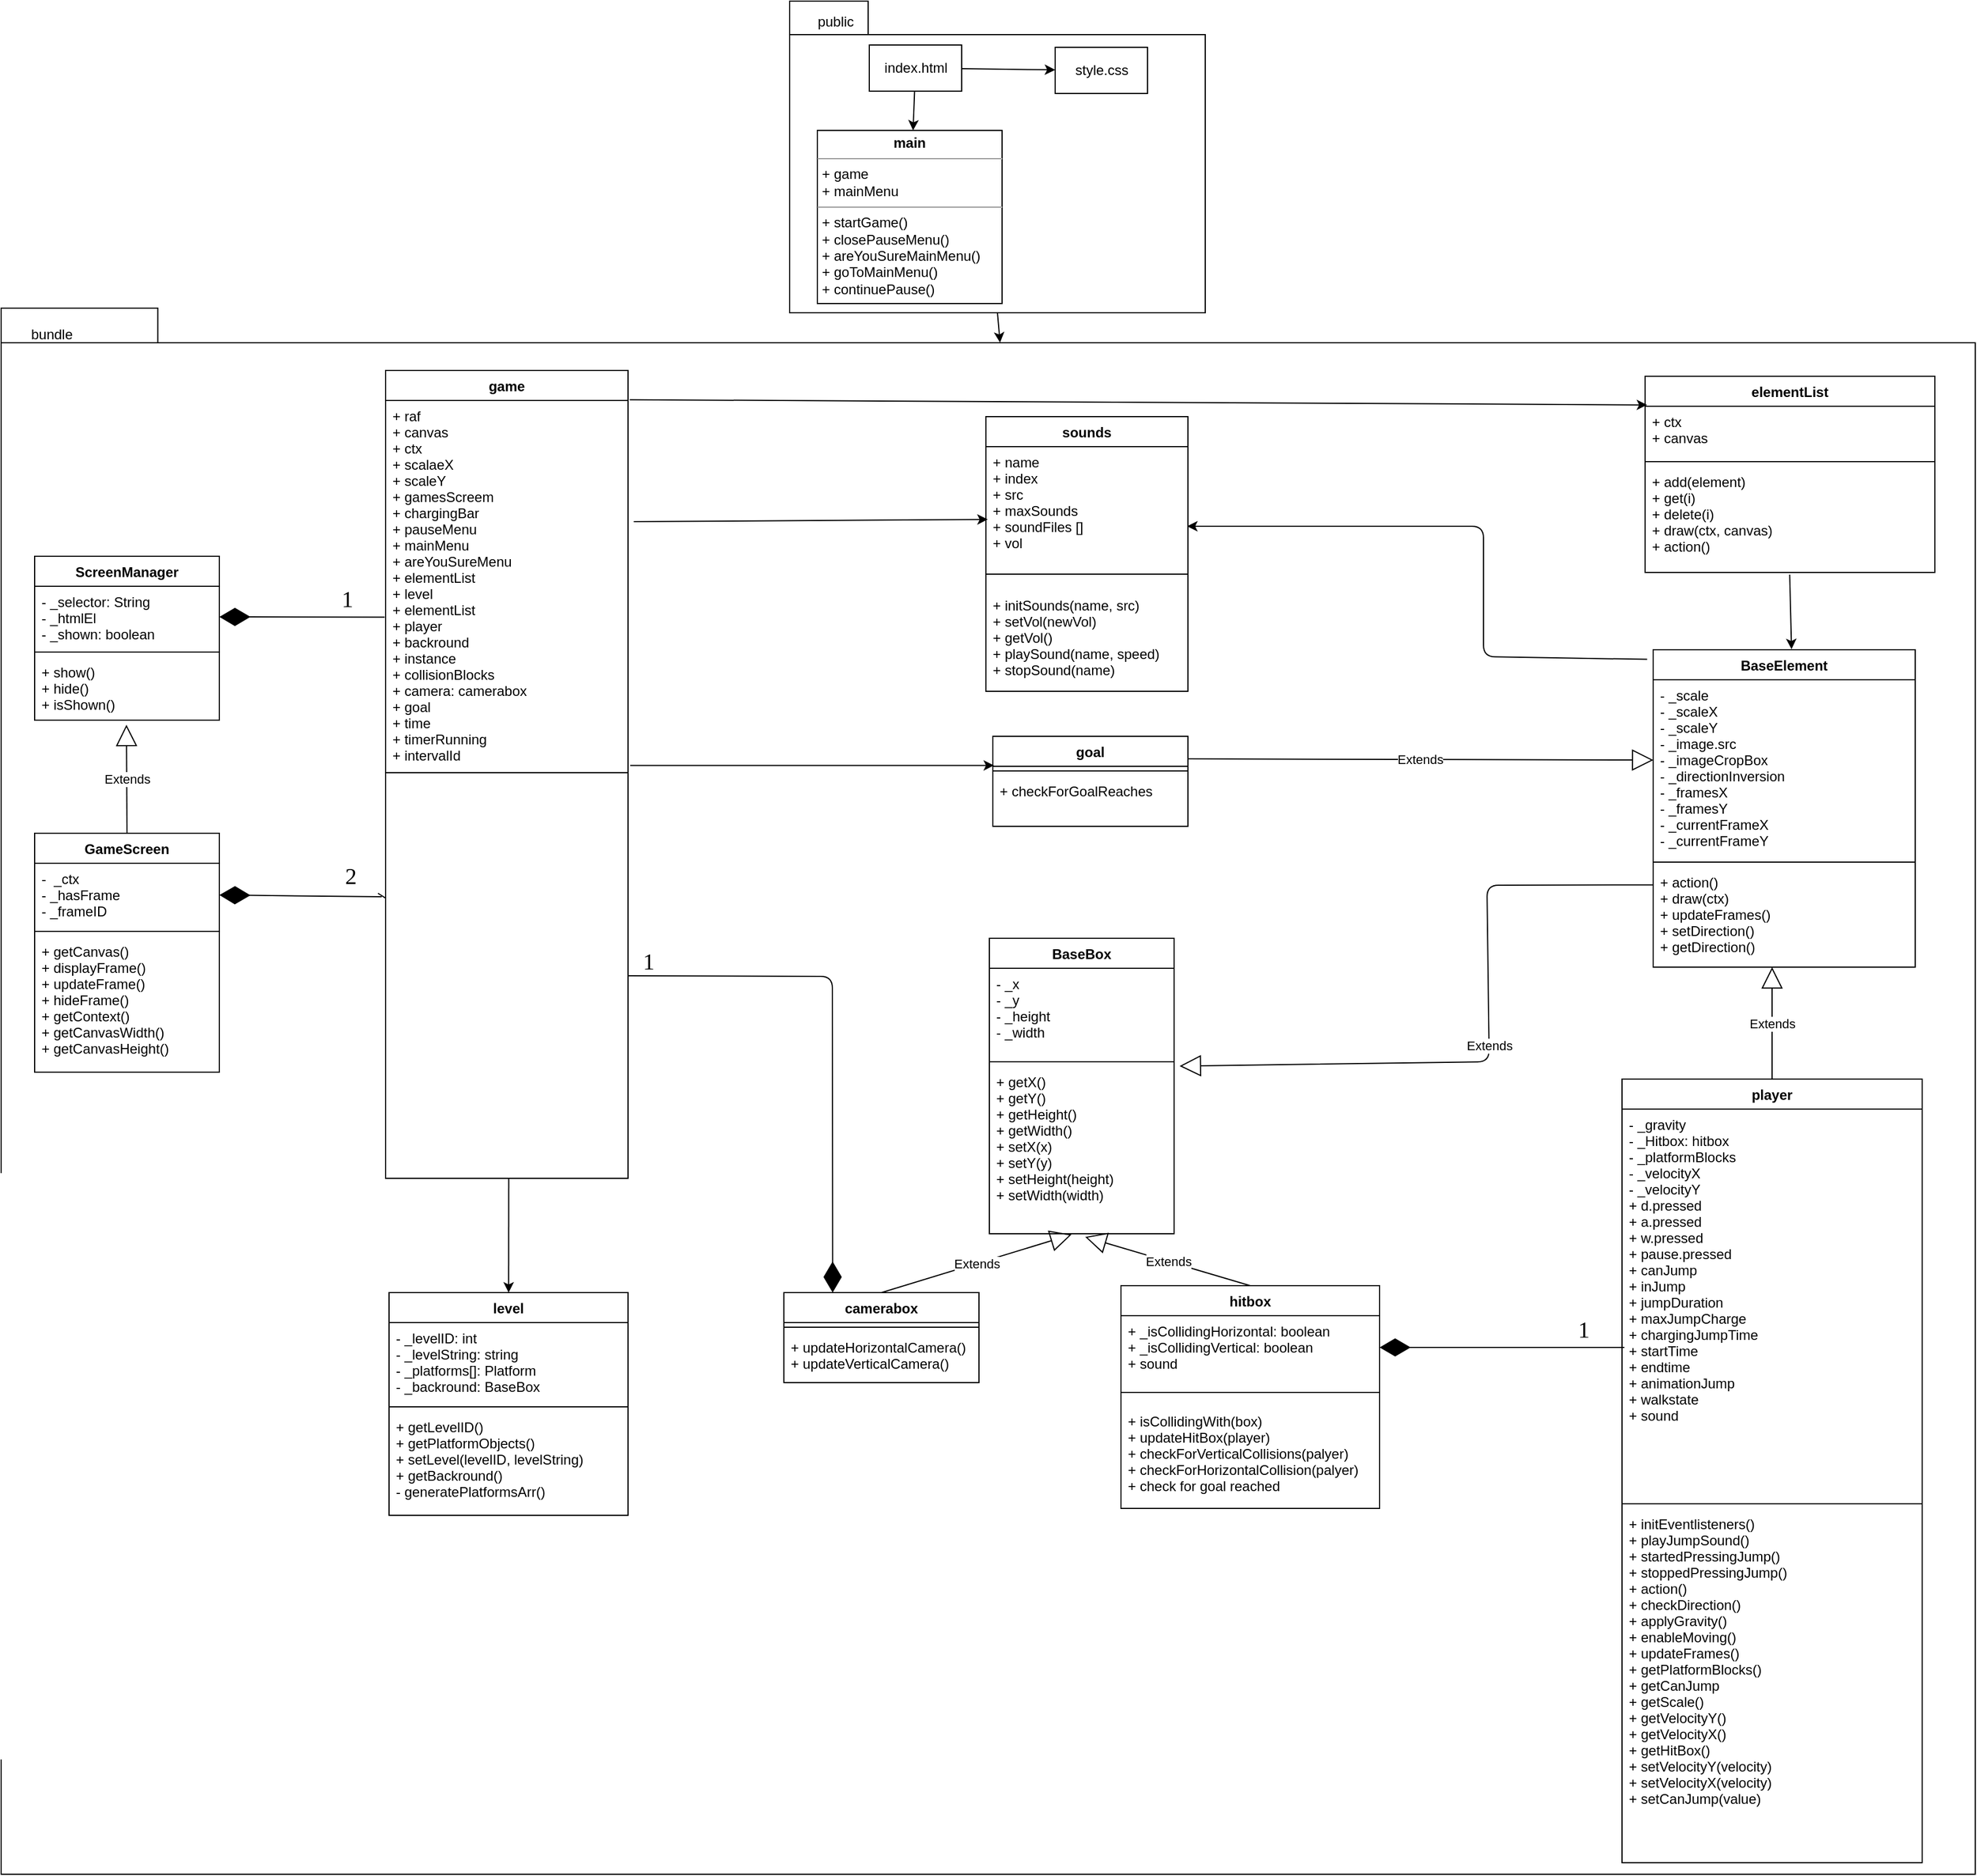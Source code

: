 <mxfile>
    <diagram id="IvDkrWEhoe80Hysmz0K1" name="Page-1">
        <mxGraphModel dx="3360" dy="1017" grid="0" gridSize="10" guides="0" tooltips="1" connect="1" arrows="1" fold="1" page="0" pageScale="1" pageWidth="850" pageHeight="1100" math="0" shadow="0">
            <root>
                <mxCell id="0"/>
                <mxCell id="1" parent="0"/>
                <mxCell id="2" value="&lt;span style=&quot;color: rgba(0, 0, 0, 0); font-family: monospace; font-size: 0px; font-weight: 400; text-align: start;&quot;&gt;%3CmxGraphModel%3E%3Croot%3E%3CmxCell%20id%3D%220%22%2F%3E%3CmxCell%20id%3D%221%22%20parent%3D%220%22%2F%3E%3CmxCell%20id%3D%222%22%20value%3D%22backround%26%2310%3B%22%20style%3D%22swimlane%3BfontStyle%3D1%3Balign%3Dcenter%3BverticalAlign%3Dtop%3BchildLayout%3DstackLayout%3Bhorizontal%3D1%3BstartSize%3D26%3BhorizontalStack%3D0%3BresizeParent%3D1%3BresizeParentMax%3D0%3BresizeLast%3D0%3Bcollapsible%3D1%3BmarginBottom%3D0%3B%22%20vertex%3D%221%22%20parent%3D%221%22%3E%3CmxGeometry%20x%3D%22-80%22%20y%3D%22950%22%20width%3D%22160%22%20height%3D%2286%22%20as%3D%22geometry%22%2F%3E%3C%2FmxCell%3E%3CmxCell%20id%3D%223%22%20value%3D%22%2B%20field%3A%20type%22%20style%3D%22text%3BstrokeColor%3Dnone%3BfillColor%3Dnone%3Balign%3Dleft%3BverticalAlign%3Dtop%3BspacingLeft%3D4%3BspacingRight%3D4%3Boverflow%3Dhidden%3Brotatable%3D0%3Bpoints%3D%5B%5B0%2C0.5%5D%2C%5B1%2C0.5%5D%5D%3BportConstraint%3Deastwest%3B%22%20vertex%3D%221%22%20parent%3D%222%22%3E%3CmxGeometry%20y%3D%2226%22%20width%3D%22160%22%20height%3D%2226%22%20as%3D%22geometry%22%2F%3E%3C%2FmxCell%3E%3CmxCell%20id%3D%224%22%20value%3D%22%22%20style%3D%22line%3BstrokeWidth%3D1%3BfillColor%3Dnone%3Balign%3Dleft%3BverticalAlign%3Dmiddle%3BspacingTop%3D-1%3BspacingLeft%3D3%3BspacingRight%3D3%3Brotatable%3D0%3BlabelPosition%3Dright%3Bpoints%3D%5B%5D%3BportConstraint%3Deastwest%3BstrokeColor%3Dinherit%3B%22%20vertex%3D%221%22%20parent%3D%222%22%3E%3CmxGeometry%20y%3D%2252%22%20width%3D%22160%22%20height%3D%228%22%20as%3D%22geometry%22%2F%3E%3C%2FmxCell%3E%3CmxCell%20id%3D%225%22%20value%3D%22%2B%20method(type)%3A%20type%22%20style%3D%22text%3BstrokeColor%3Dnone%3BfillColor%3Dnone%3Balign%3Dleft%3BverticalAlign%3Dtop%3BspacingLeft%3D4%3BspacingRight%3D4%3Boverflow%3Dhidden%3Brotatable%3D0%3Bpoints%3D%5B%5B0%2C0.5%5D%2C%5B1%2C0.5%5D%5D%3BportConstraint%3Deastwest%3B%22%20vertex%3D%221%22%20parent%3D%222%22%3E%3CmxGeometry%20y%3D%2260%22%20width%3D%22160%22%20height%3D%2226%22%20as%3D%22geometry%22%2F%3E%3C%2FmxCell%3E%3C%2Froot%3E%3C%2FmxGraphModel%3E&lt;/span&gt;" style="shape=folder;fontStyle=1;spacingTop=10;tabWidth=50;tabHeight=30;tabPosition=left;html=1;" parent="1" vertex="1">
                    <mxGeometry x="-532" y="382" width="1710" height="1357" as="geometry"/>
                </mxCell>
                <mxCell id="4" value="" style="shape=folder;fontStyle=1;spacingTop=10;tabWidth=68;tabHeight=29;tabPosition=left;html=1;" parent="1" vertex="1">
                    <mxGeometry x="151" y="116" width="360" height="270" as="geometry"/>
                </mxCell>
                <mxCell id="10" value="&lt;p style=&quot;margin:0px;margin-top:4px;text-align:center;&quot;&gt;&lt;b&gt;main&lt;/b&gt;&lt;/p&gt;&lt;hr size=&quot;1&quot;&gt;&lt;p style=&quot;margin:0px;margin-left:4px;&quot;&gt;+ game&lt;/p&gt;&lt;p style=&quot;margin:0px;margin-left:4px;&quot;&gt;+ mainMenu&lt;/p&gt;&lt;hr size=&quot;1&quot;&gt;&lt;p style=&quot;margin:0px;margin-left:4px;&quot;&gt;+ startGame()&lt;/p&gt;&lt;p style=&quot;margin:0px;margin-left:4px;&quot;&gt;+ closePauseMenu()&lt;/p&gt;&lt;p style=&quot;margin:0px;margin-left:4px;&quot;&gt;+ areYouSureMainMenu()&lt;/p&gt;&lt;p style=&quot;margin:0px;margin-left:4px;&quot;&gt;+ goToMainMenu()&lt;/p&gt;&lt;p style=&quot;margin:0px;margin-left:4px;&quot;&gt;+ continuePause()&lt;/p&gt;" style="verticalAlign=top;align=left;overflow=fill;fontSize=12;fontFamily=Helvetica;html=1;" parent="1" vertex="1">
                    <mxGeometry x="175" y="228" width="160" height="150" as="geometry"/>
                </mxCell>
                <mxCell id="13" value="" style="edgeStyle=none;html=1;" parent="1" source="11" target="12" edge="1">
                    <mxGeometry relative="1" as="geometry"/>
                </mxCell>
                <mxCell id="14" value="" style="edgeStyle=none;html=1;" parent="1" source="11" target="10" edge="1">
                    <mxGeometry relative="1" as="geometry"/>
                </mxCell>
                <mxCell id="11" value="index.html" style="html=1;" parent="1" vertex="1">
                    <mxGeometry x="220" y="154" width="80" height="40" as="geometry"/>
                </mxCell>
                <mxCell id="12" value="style.css" style="html=1;" parent="1" vertex="1">
                    <mxGeometry x="381" y="156" width="80" height="40" as="geometry"/>
                </mxCell>
                <mxCell id="17" value="public" style="text;html=1;strokeColor=none;fillColor=none;align=center;verticalAlign=middle;whiteSpace=wrap;rounded=0;" parent="1" vertex="1">
                    <mxGeometry x="161" y="119" width="60" height="30" as="geometry"/>
                </mxCell>
                <mxCell id="18" value="bundle" style="text;html=1;strokeColor=none;fillColor=none;align=center;verticalAlign=middle;whiteSpace=wrap;rounded=0;" parent="1" vertex="1">
                    <mxGeometry x="-518" y="390" width="60" height="30" as="geometry"/>
                </mxCell>
                <mxCell id="19" value="game&#10;" style="swimlane;fontStyle=1;align=center;verticalAlign=top;childLayout=stackLayout;horizontal=1;startSize=26;horizontalStack=0;resizeParent=1;resizeParentMax=0;resizeLast=0;collapsible=1;marginBottom=0;" parent="1" vertex="1">
                    <mxGeometry x="-199" y="436" width="210" height="700" as="geometry"/>
                </mxCell>
                <mxCell id="20" value="+ raf&#10;+ canvas&#10;+ ctx&#10;+ scalaeX&#10;+ scaleY&#10;+ gamesScreem&#10;+ chargingBar&#10;+ pauseMenu&#10;+ mainMenu&#10;+ areYouSureMenu&#10;+ elementList&#10;+ level&#10;+ elementList&#10;+ player&#10;+ backround&#10;+ instance&#10;+ collisionBlocks&#10;+ camera: camerabox&#10;+ goal&#10;+ time&#10;+ timerRunning&#10;+ intervalId &#10;&#10;" style="text;strokeColor=none;fillColor=none;align=left;verticalAlign=top;spacingLeft=4;spacingRight=4;overflow=hidden;rotatable=0;points=[[0,0.5],[1,0.5]];portConstraint=eastwest;" parent="19" vertex="1">
                    <mxGeometry y="26" width="210" height="322" as="geometry"/>
                </mxCell>
                <mxCell id="21" value="" style="line;strokeWidth=1;fillColor=none;align=left;verticalAlign=middle;spacingTop=-1;spacingLeft=3;spacingRight=3;rotatable=0;labelPosition=right;points=[];portConstraint=eastwest;strokeColor=inherit;" parent="19" vertex="1">
                    <mxGeometry y="348" width="210" height="1" as="geometry"/>
                </mxCell>
                <mxCell id="22" value="+ getInstance()&#10;+ start()&#10;+ stop()&#10;+ tick()&#10;+ drawjumpChargingBar()&#10;+ getGameScreen()&#10;+ getChargingBar()&#10;+ getMainMenu()&#10;+ getMapScale()&#10;+ closePauseMenu()&#10;+ areYouSureMenu()&#10;+ openMainmenu()&#10;+ continuePause()&#10;+ startTimer()&#10;+ stopTimer()&#10;+ resetTimer()&#10;+ formatTimer&#10;&#10;&#10; " style="text;strokeColor=none;fillColor=none;align=left;verticalAlign=top;spacingLeft=4;spacingRight=4;overflow=hidden;rotatable=0;points=[[0,0.5],[1,0.5]];portConstraint=eastwest;fontColor=#FFFFFF;" parent="19" vertex="1">
                    <mxGeometry y="349" width="210" height="351" as="geometry"/>
                </mxCell>
                <mxCell id="23" value="elementList&#10;" style="swimlane;fontStyle=1;align=center;verticalAlign=top;childLayout=stackLayout;horizontal=1;startSize=26;horizontalStack=0;resizeParent=1;resizeParentMax=0;resizeLast=0;collapsible=1;marginBottom=0;" parent="1" vertex="1">
                    <mxGeometry x="892" y="441" width="251" height="170" as="geometry"/>
                </mxCell>
                <mxCell id="24" value="+ ctx&#10;+ canvas&#10;" style="text;strokeColor=none;fillColor=none;align=left;verticalAlign=top;spacingLeft=4;spacingRight=4;overflow=hidden;rotatable=0;points=[[0,0.5],[1,0.5]];portConstraint=eastwest;" parent="23" vertex="1">
                    <mxGeometry y="26" width="251" height="44" as="geometry"/>
                </mxCell>
                <mxCell id="25" value="" style="line;strokeWidth=1;fillColor=none;align=left;verticalAlign=middle;spacingTop=-1;spacingLeft=3;spacingRight=3;rotatable=0;labelPosition=right;points=[];portConstraint=eastwest;strokeColor=inherit;" parent="23" vertex="1">
                    <mxGeometry y="70" width="251" height="8" as="geometry"/>
                </mxCell>
                <mxCell id="26" value="+ add(element)&#10;+ get(i)&#10;+ delete(i)&#10;+ draw(ctx, canvas)&#10;+ action()" style="text;strokeColor=none;fillColor=none;align=left;verticalAlign=top;spacingLeft=4;spacingRight=4;overflow=hidden;rotatable=0;points=[[0,0.5],[1,0.5]];portConstraint=eastwest;" parent="23" vertex="1">
                    <mxGeometry y="78" width="251" height="92" as="geometry"/>
                </mxCell>
                <mxCell id="30" value="BaseElement" style="swimlane;fontStyle=1;align=center;verticalAlign=top;childLayout=stackLayout;horizontal=1;startSize=26;horizontalStack=0;resizeParent=1;resizeParentMax=0;resizeLast=0;collapsible=1;marginBottom=0;" parent="1" vertex="1">
                    <mxGeometry x="899" y="678" width="227" height="275" as="geometry"/>
                </mxCell>
                <mxCell id="31" value="- _scale&#10;- _scaleX&#10;- _scaleY&#10;- _image.src&#10;- _imageCropBox&#10;- _directionInversion&#10;- _framesX&#10;- _framesY&#10;- _currentFrameX&#10;- _currentFrameY&#10;" style="text;strokeColor=none;fillColor=none;align=left;verticalAlign=top;spacingLeft=4;spacingRight=4;overflow=hidden;rotatable=0;points=[[0,0.5],[1,0.5]];portConstraint=eastwest;" parent="30" vertex="1">
                    <mxGeometry y="26" width="227" height="154" as="geometry"/>
                </mxCell>
                <mxCell id="32" value="" style="line;strokeWidth=1;fillColor=none;align=left;verticalAlign=middle;spacingTop=-1;spacingLeft=3;spacingRight=3;rotatable=0;labelPosition=right;points=[];portConstraint=eastwest;strokeColor=inherit;" parent="30" vertex="1">
                    <mxGeometry y="180" width="227" height="8" as="geometry"/>
                </mxCell>
                <mxCell id="33" value="+ action()&#10;+ draw(ctx)&#10;+ updateFrames()&#10;+ setDirection()&#10;+ getDirection()" style="text;strokeColor=none;fillColor=none;align=left;verticalAlign=top;spacingLeft=4;spacingRight=4;overflow=hidden;rotatable=0;points=[[0,0.5],[1,0.5]];portConstraint=eastwest;" parent="30" vertex="1">
                    <mxGeometry y="188" width="227" height="87" as="geometry"/>
                </mxCell>
                <mxCell id="42" style="edgeStyle=none;html=1;exitX=0.499;exitY=1.021;exitDx=0;exitDy=0;exitPerimeter=0;entryX=0.528;entryY=-0.002;entryDx=0;entryDy=0;entryPerimeter=0;" parent="1" source="26" target="30" edge="1">
                    <mxGeometry relative="1" as="geometry">
                        <mxPoint x="484" y="617" as="sourcePoint"/>
                    </mxGeometry>
                </mxCell>
                <mxCell id="47" value="player&#10;&#10;" style="swimlane;fontStyle=1;align=center;verticalAlign=top;childLayout=stackLayout;horizontal=1;startSize=26;horizontalStack=0;resizeParent=1;resizeParentMax=0;resizeLast=0;collapsible=1;marginBottom=0;" parent="1" vertex="1">
                    <mxGeometry x="872" y="1050" width="260" height="679" as="geometry"/>
                </mxCell>
                <mxCell id="48" value="- _gravity&#10;- _Hitbox: hitbox&#10;- _platformBlocks&#10;- _velocityX&#10;- _velocityY&#10;+ d.pressed&#10;+ a.pressed&#10;+ w.pressed&#10;+ pause.pressed&#10;+ canJump&#10;+ inJump&#10;+ jumpDuration&#10;+ maxJumpCharge&#10;+ chargingJumpTime&#10;+ startTime&#10;+ endtime&#10;+ animationJump&#10;+ walkstate&#10;+ sound" style="text;strokeColor=none;fillColor=none;align=left;verticalAlign=top;spacingLeft=4;spacingRight=4;overflow=hidden;rotatable=0;points=[[0,0.5],[1,0.5]];portConstraint=eastwest;" parent="47" vertex="1">
                    <mxGeometry y="26" width="260" height="338" as="geometry"/>
                </mxCell>
                <mxCell id="49" value="" style="line;strokeWidth=1;fillColor=none;align=left;verticalAlign=middle;spacingTop=-1;spacingLeft=3;spacingRight=3;rotatable=0;labelPosition=right;points=[];portConstraint=eastwest;strokeColor=inherit;" parent="47" vertex="1">
                    <mxGeometry y="364" width="260" height="8" as="geometry"/>
                </mxCell>
                <mxCell id="50" value="+ initEventlisteners()&#10;+ playJumpSound()&#10;+ startedPressingJump()&#10;+ stoppedPressingJump()&#10;+ action()&#10;+ checkDirection()&#10;+ applyGravity()&#10;+ enableMoving()&#10;+ updateFrames()&#10;+ getPlatformBlocks()&#10;+ getCanJump&#10;+ getScale()&#10;+ getVelocityY()&#10;+ getVelocityX()&#10;+ getHitBox()&#10;+ setVelocityY(velocity)&#10;+ setVelocityX(velocity)&#10;+ setCanJump(value)&#10;&#10;" style="text;strokeColor=none;fillColor=none;align=left;verticalAlign=top;spacingLeft=4;spacingRight=4;overflow=hidden;rotatable=0;points=[[0,0.5],[1,0.5]];portConstraint=eastwest;" parent="47" vertex="1">
                    <mxGeometry y="372" width="260" height="307" as="geometry"/>
                </mxCell>
                <mxCell id="59" value="Extends" style="endArrow=block;endSize=16;endFill=0;html=1;exitX=0.5;exitY=0;exitDx=0;exitDy=0;" parent="1" source="47" edge="1">
                    <mxGeometry width="160" relative="1" as="geometry">
                        <mxPoint x="-3.6" y="961.548" as="sourcePoint"/>
                        <mxPoint x="1002" y="953" as="targetPoint"/>
                    </mxGeometry>
                </mxCell>
                <mxCell id="68" style="edgeStyle=none;html=1;exitX=0.5;exitY=1;exitDx=0;exitDy=0;exitPerimeter=0;entryX=0.506;entryY=0.022;entryDx=0;entryDy=0;entryPerimeter=0;" parent="1" source="4" target="2" edge="1">
                    <mxGeometry relative="1" as="geometry">
                        <mxPoint x="580" y="349" as="sourcePoint"/>
                        <mxPoint x="420" y="349.4" as="targetPoint"/>
                    </mxGeometry>
                </mxCell>
                <mxCell id="87" value="BaseBox" style="swimlane;fontStyle=1;align=center;verticalAlign=top;childLayout=stackLayout;horizontal=1;startSize=26;horizontalStack=0;resizeParent=1;resizeParentMax=0;resizeLast=0;collapsible=1;marginBottom=0;strokeColor=default;fontFamily=Helvetica;fontSize=12;fontColor=default;fillColor=default;" parent="1" vertex="1">
                    <mxGeometry x="324" y="928" width="160" height="256" as="geometry"/>
                </mxCell>
                <mxCell id="88" value="- _x&#10;- _y&#10;- _height&#10;- _width" style="text;strokeColor=none;fillColor=none;align=left;verticalAlign=top;spacingLeft=4;spacingRight=4;overflow=hidden;rotatable=0;points=[[0,0.5],[1,0.5]];portConstraint=eastwest;fontFamily=Helvetica;fontSize=12;fontColor=default;startSize=26;" parent="87" vertex="1">
                    <mxGeometry y="26" width="160" height="77" as="geometry"/>
                </mxCell>
                <mxCell id="89" value="" style="line;strokeWidth=1;fillColor=none;align=left;verticalAlign=middle;spacingTop=-1;spacingLeft=3;spacingRight=3;rotatable=0;labelPosition=right;points=[];portConstraint=eastwest;strokeColor=inherit;fontFamily=Helvetica;fontSize=12;fontColor=default;startSize=26;" parent="87" vertex="1">
                    <mxGeometry y="103" width="160" height="8" as="geometry"/>
                </mxCell>
                <mxCell id="90" value="+ getX()&#10;+ getY()&#10;+ getHeight()&#10;+ getWidth()&#10;+ setX(x)&#10;+ setY(y)&#10;+ setHeight(height)&#10;+ setWidth(width)" style="text;strokeColor=none;fillColor=none;align=left;verticalAlign=top;spacingLeft=4;spacingRight=4;overflow=hidden;rotatable=0;points=[[0,0.5],[1,0.5]];portConstraint=eastwest;fontFamily=Helvetica;fontSize=12;fontColor=default;startSize=26;" parent="87" vertex="1">
                    <mxGeometry y="111" width="160" height="145" as="geometry"/>
                </mxCell>
                <mxCell id="91" value="hitbox&#10;" style="swimlane;fontStyle=1;align=center;verticalAlign=top;childLayout=stackLayout;horizontal=1;startSize=26;horizontalStack=0;resizeParent=1;resizeParentMax=0;resizeLast=0;collapsible=1;marginBottom=0;strokeColor=default;fontFamily=Helvetica;fontSize=12;fontColor=default;fillColor=default;" parent="1" vertex="1">
                    <mxGeometry x="438" y="1229" width="224" height="193" as="geometry"/>
                </mxCell>
                <mxCell id="92" value="+ _isCollidingHorizontal: boolean&#10;+ _isCollidingVertical: boolean&#10;+ sound" style="text;strokeColor=none;fillColor=none;align=left;verticalAlign=top;spacingLeft=4;spacingRight=4;overflow=hidden;rotatable=0;points=[[0,0.5],[1,0.5]];portConstraint=eastwest;fontFamily=Helvetica;fontSize=12;fontColor=default;startSize=26;" parent="91" vertex="1">
                    <mxGeometry y="26" width="224" height="55" as="geometry"/>
                </mxCell>
                <mxCell id="93" value="" style="line;strokeWidth=1;fillColor=none;align=left;verticalAlign=middle;spacingTop=-1;spacingLeft=3;spacingRight=3;rotatable=0;labelPosition=right;points=[];portConstraint=eastwest;strokeColor=inherit;fontFamily=Helvetica;fontSize=12;fontColor=default;startSize=26;" parent="91" vertex="1">
                    <mxGeometry y="81" width="224" height="23" as="geometry"/>
                </mxCell>
                <mxCell id="94" value="+ isCollidingWith(box)&#10;+ updateHitBox(player)&#10;+ checkForVerticalCollisions(palyer)&#10;+ checkForHorizontalCollision(palyer)&#10;+ check for goal reached&#10;&#10;" style="text;strokeColor=none;fillColor=none;align=left;verticalAlign=top;spacingLeft=4;spacingRight=4;overflow=hidden;rotatable=0;points=[[0,0.5],[1,0.5]];portConstraint=eastwest;fontFamily=Helvetica;fontSize=12;fontColor=default;startSize=26;" parent="91" vertex="1">
                    <mxGeometry y="104" width="224" height="89" as="geometry"/>
                </mxCell>
                <mxCell id="99" value="camerabox" style="swimlane;fontStyle=1;align=center;verticalAlign=top;childLayout=stackLayout;horizontal=1;startSize=26;horizontalStack=0;resizeParent=1;resizeParentMax=0;resizeLast=0;collapsible=1;marginBottom=0;strokeColor=default;fontFamily=Helvetica;fontSize=12;fontColor=default;fillColor=default;" parent="1" vertex="1">
                    <mxGeometry x="146" y="1235" width="169" height="78" as="geometry"/>
                </mxCell>
                <mxCell id="101" value="" style="line;strokeWidth=1;fillColor=none;align=left;verticalAlign=middle;spacingTop=-1;spacingLeft=3;spacingRight=3;rotatable=0;labelPosition=right;points=[];portConstraint=eastwest;strokeColor=inherit;fontFamily=Helvetica;fontSize=12;fontColor=default;startSize=26;" parent="99" vertex="1">
                    <mxGeometry y="26" width="169" height="8" as="geometry"/>
                </mxCell>
                <mxCell id="102" value="+ updateHorizontalCamera()  &#10;+ updateVerticalCamera()" style="text;strokeColor=none;fillColor=none;align=left;verticalAlign=top;spacingLeft=4;spacingRight=4;overflow=hidden;rotatable=0;points=[[0,0.5],[1,0.5]];portConstraint=eastwest;fontFamily=Helvetica;fontSize=12;fontColor=default;startSize=26;" parent="99" vertex="1">
                    <mxGeometry y="34" width="169" height="44" as="geometry"/>
                </mxCell>
                <mxCell id="103" value="Extends" style="endArrow=block;endSize=16;endFill=0;html=1;exitX=-0.002;exitY=0.181;exitDx=0;exitDy=0;exitPerimeter=0;entryX=1.03;entryY=-0.002;entryDx=0;entryDy=0;entryPerimeter=0;" parent="1" source="33" target="90" edge="1">
                    <mxGeometry width="160" relative="1" as="geometry">
                        <mxPoint x="755.04" y="796.37" as="sourcePoint"/>
                        <mxPoint x="491" y="759" as="targetPoint"/>
                        <Array as="points">
                            <mxPoint x="755" y="882"/>
                            <mxPoint x="757" y="1035"/>
                        </Array>
                    </mxGeometry>
                </mxCell>
                <mxCell id="104" value="Extends" style="endArrow=block;endSize=16;endFill=0;html=1;exitX=0.5;exitY=0;exitDx=0;exitDy=0;entryX=0.445;entryY=1.005;entryDx=0;entryDy=0;entryPerimeter=0;" parent="1" source="99" target="90" edge="1">
                    <mxGeometry width="160" relative="1" as="geometry">
                        <mxPoint x="412.04" y="1010.37" as="sourcePoint"/>
                        <mxPoint x="179" y="941.998" as="targetPoint"/>
                    </mxGeometry>
                </mxCell>
                <mxCell id="106" value="Extends" style="endArrow=block;endSize=16;endFill=0;html=1;exitX=0.5;exitY=0;exitDx=0;exitDy=0;entryX=0.519;entryY=1.019;entryDx=0;entryDy=0;entryPerimeter=0;" parent="1" source="91" target="90" edge="1">
                    <mxGeometry width="160" relative="1" as="geometry">
                        <mxPoint x="713.04" y="1003.37" as="sourcePoint"/>
                        <mxPoint x="480" y="934.998" as="targetPoint"/>
                    </mxGeometry>
                </mxCell>
                <mxCell id="244" value="sounds" style="swimlane;fontStyle=1;align=center;verticalAlign=top;childLayout=stackLayout;horizontal=1;startSize=26;horizontalStack=0;resizeParent=1;resizeParentMax=0;resizeLast=0;collapsible=1;marginBottom=0;hachureGap=4;fontFamily=Helvetica;fontSize=12;" parent="1" vertex="1">
                    <mxGeometry x="321" y="476" width="175" height="238" as="geometry"/>
                </mxCell>
                <mxCell id="245" value="+ name&#10;+ index&#10;+ src&#10;+ maxSounds&#10;+ soundFiles []&#10;+ vol" style="text;strokeColor=none;fillColor=none;align=left;verticalAlign=top;spacingLeft=4;spacingRight=4;overflow=hidden;rotatable=0;points=[[0,0.5],[1,0.5]];portConstraint=eastwest;sketch=1;hachureGap=4;jiggle=2;curveFitting=1;fontFamily=Helvetica;fontSize=12;" parent="244" vertex="1">
                    <mxGeometry y="26" width="175" height="97" as="geometry"/>
                </mxCell>
                <mxCell id="246" value="" style="line;strokeWidth=1;fillColor=none;align=left;verticalAlign=middle;spacingTop=-1;spacingLeft=3;spacingRight=3;rotatable=0;labelPosition=right;points=[];portConstraint=eastwest;strokeColor=inherit;hachureGap=4;fontFamily=Helvetica;fontSize=20;" parent="244" vertex="1">
                    <mxGeometry y="123" width="175" height="27" as="geometry"/>
                </mxCell>
                <mxCell id="247" value="+ initSounds(name, src)&#10;+ setVol(newVol)&#10;+ getVol()&#10;+ playSound(name, speed)&#10;+ stopSound(name)" style="text;strokeColor=none;fillColor=none;align=left;verticalAlign=top;spacingLeft=4;spacingRight=4;overflow=hidden;rotatable=0;points=[[0,0.5],[1,0.5]];portConstraint=eastwest;hachureGap=4;fontFamily=Helvetica;fontSize=12;" parent="244" vertex="1">
                    <mxGeometry y="150" width="175" height="88" as="geometry"/>
                </mxCell>
                <mxCell id="250" value="level" style="swimlane;fontStyle=1;align=center;verticalAlign=top;childLayout=stackLayout;horizontal=1;startSize=26;horizontalStack=0;resizeParent=1;resizeParentMax=0;resizeLast=0;collapsible=1;marginBottom=0;sketch=0;hachureGap=4;jiggle=2;curveFitting=1;fontFamily=Helvetica;fontSize=12;" parent="1" vertex="1">
                    <mxGeometry x="-196" y="1235" width="207" height="193" as="geometry"/>
                </mxCell>
                <mxCell id="251" value="- _levelID: int&#10;- _levelString: string&#10;- _platforms[]: Platform&#10;- _backround: BaseBox" style="text;strokeColor=none;fillColor=none;align=left;verticalAlign=top;spacingLeft=4;spacingRight=4;overflow=hidden;rotatable=0;points=[[0,0.5],[1,0.5]];portConstraint=eastwest;sketch=0;hachureGap=4;jiggle=2;curveFitting=1;fontFamily=Helvetica;fontSize=12;" parent="250" vertex="1">
                    <mxGeometry y="26" width="207" height="69" as="geometry"/>
                </mxCell>
                <mxCell id="252" value="" style="line;strokeWidth=1;fillColor=none;align=left;verticalAlign=middle;spacingTop=-1;spacingLeft=3;spacingRight=3;rotatable=0;labelPosition=right;points=[];portConstraint=eastwest;strokeColor=inherit;sketch=0;hachureGap=4;jiggle=2;curveFitting=1;fontFamily=Helvetica;fontSize=12;" parent="250" vertex="1">
                    <mxGeometry y="95" width="207" height="8" as="geometry"/>
                </mxCell>
                <mxCell id="253" value="+ getLevelID()&#10;+ getPlatformObjects()&#10;+ setLevel(levelID, levelString)&#10;+ getBackround()&#10;- generatePlatformsArr()" style="text;strokeColor=none;fillColor=none;align=left;verticalAlign=top;spacingLeft=4;spacingRight=4;overflow=hidden;rotatable=0;points=[[0,0.5],[1,0.5]];portConstraint=eastwest;sketch=0;hachureGap=4;jiggle=2;curveFitting=1;fontFamily=Helvetica;fontSize=12;" parent="250" vertex="1">
                    <mxGeometry y="103" width="207" height="90" as="geometry"/>
                </mxCell>
                <mxCell id="257" value="ScreenManager" style="swimlane;fontStyle=1;align=center;verticalAlign=top;childLayout=stackLayout;horizontal=1;startSize=26;horizontalStack=0;resizeParent=1;resizeParentMax=0;resizeLast=0;collapsible=1;marginBottom=0;sketch=0;hachureGap=4;jiggle=2;curveFitting=1;fontFamily=Helvetica;fontSize=12;" parent="1" vertex="1">
                    <mxGeometry x="-503" y="597" width="160" height="142" as="geometry"/>
                </mxCell>
                <mxCell id="258" value="- _selector: String&#10;- _htmlEl&#10;- _shown: boolean" style="text;strokeColor=none;fillColor=none;align=left;verticalAlign=top;spacingLeft=4;spacingRight=4;overflow=hidden;rotatable=0;points=[[0,0.5],[1,0.5]];portConstraint=eastwest;sketch=0;hachureGap=4;jiggle=2;curveFitting=1;fontFamily=Helvetica;fontSize=12;" parent="257" vertex="1">
                    <mxGeometry y="26" width="160" height="53" as="geometry"/>
                </mxCell>
                <mxCell id="259" value="" style="line;strokeWidth=1;fillColor=none;align=left;verticalAlign=middle;spacingTop=-1;spacingLeft=3;spacingRight=3;rotatable=0;labelPosition=right;points=[];portConstraint=eastwest;strokeColor=inherit;sketch=0;hachureGap=4;jiggle=2;curveFitting=1;fontFamily=Helvetica;fontSize=12;" parent="257" vertex="1">
                    <mxGeometry y="79" width="160" height="8" as="geometry"/>
                </mxCell>
                <mxCell id="260" value="+ show()&#10;+ hide() &#10;+ isShown()" style="text;strokeColor=none;fillColor=none;align=left;verticalAlign=top;spacingLeft=4;spacingRight=4;overflow=hidden;rotatable=0;points=[[0,0.5],[1,0.5]];portConstraint=eastwest;sketch=0;hachureGap=4;jiggle=2;curveFitting=1;fontFamily=Helvetica;fontSize=12;" parent="257" vertex="1">
                    <mxGeometry y="87" width="160" height="55" as="geometry"/>
                </mxCell>
                <mxCell id="265" value="GameScreen" style="swimlane;fontStyle=1;align=center;verticalAlign=top;childLayout=stackLayout;horizontal=1;startSize=26;horizontalStack=0;resizeParent=1;resizeParentMax=0;resizeLast=0;collapsible=1;marginBottom=0;sketch=0;hachureGap=4;jiggle=2;curveFitting=1;fontFamily=Helvetica;fontSize=12;" parent="1" vertex="1">
                    <mxGeometry x="-503" y="837" width="160" height="207" as="geometry"/>
                </mxCell>
                <mxCell id="266" value="-  _ctx&#10;- _hasFrame&#10;- _frameID " style="text;strokeColor=none;fillColor=none;align=left;verticalAlign=top;spacingLeft=4;spacingRight=4;overflow=hidden;rotatable=0;points=[[0,0.5],[1,0.5]];portConstraint=eastwest;sketch=0;hachureGap=4;jiggle=2;curveFitting=1;fontFamily=Helvetica;fontSize=12;" parent="265" vertex="1">
                    <mxGeometry y="26" width="160" height="55" as="geometry"/>
                </mxCell>
                <mxCell id="267" value="" style="line;strokeWidth=1;fillColor=none;align=left;verticalAlign=middle;spacingTop=-1;spacingLeft=3;spacingRight=3;rotatable=0;labelPosition=right;points=[];portConstraint=eastwest;strokeColor=inherit;sketch=0;hachureGap=4;jiggle=2;curveFitting=1;fontFamily=Helvetica;fontSize=12;" parent="265" vertex="1">
                    <mxGeometry y="81" width="160" height="8" as="geometry"/>
                </mxCell>
                <mxCell id="268" value="+ getCanvas()&#10;+ displayFrame()&#10;+ updateFrame()&#10;+ hideFrame()&#10;+ getContext()&#10;+ getCanvasWidth()&#10;+ getCanvasHeight()" style="text;strokeColor=none;fillColor=none;align=left;verticalAlign=top;spacingLeft=4;spacingRight=4;overflow=hidden;rotatable=0;points=[[0,0.5],[1,0.5]];portConstraint=eastwest;sketch=0;hachureGap=4;jiggle=2;curveFitting=1;fontFamily=Helvetica;fontSize=12;" parent="265" vertex="1">
                    <mxGeometry y="89" width="160" height="118" as="geometry"/>
                </mxCell>
                <mxCell id="269" value="Extends" style="endArrow=block;endSize=16;endFill=0;html=1;exitX=0.5;exitY=0;exitDx=0;exitDy=0;entryX=0.497;entryY=1.072;entryDx=0;entryDy=0;entryPerimeter=0;" parent="1" source="265" target="260" edge="1">
                    <mxGeometry width="160" relative="1" as="geometry">
                        <mxPoint x="-221.54" y="891.25" as="sourcePoint"/>
                        <mxPoint x="-423" y="745.005" as="targetPoint"/>
                    </mxGeometry>
                </mxCell>
                <mxCell id="271" style="edgeStyle=none;html=1;exitX=1.007;exitY=-0.002;exitDx=0;exitDy=0;entryX=0.007;entryY=-0.026;entryDx=0;entryDy=0;entryPerimeter=0;exitPerimeter=0;" parent="1" source="20" target="24" edge="1">
                    <mxGeometry relative="1" as="geometry">
                        <Array as="points"/>
                        <mxPoint x="367" y="471" as="sourcePoint"/>
                        <mxPoint x="50" y="471" as="targetPoint"/>
                    </mxGeometry>
                </mxCell>
                <mxCell id="272" style="edgeStyle=none;html=1;entryX=0.009;entryY=0.65;entryDx=0;entryDy=0;entryPerimeter=0;" parent="1" target="245" edge="1">
                    <mxGeometry relative="1" as="geometry">
                        <Array as="points"/>
                        <mxPoint x="16" y="567" as="sourcePoint"/>
                        <mxPoint x="29" y="587" as="targetPoint"/>
                    </mxGeometry>
                </mxCell>
                <mxCell id="273" style="edgeStyle=none;html=1;exitX=-0.023;exitY=-0.115;exitDx=0;exitDy=0;entryX=0.996;entryY=0.711;entryDx=0;entryDy=0;entryPerimeter=0;exitPerimeter=0;" parent="1" source="31" target="245" edge="1">
                    <mxGeometry relative="1" as="geometry">
                        <Array as="points">
                            <mxPoint x="752" y="684"/>
                            <mxPoint x="752" y="571"/>
                        </Array>
                        <mxPoint x="828" y="604" as="sourcePoint"/>
                        <mxPoint x="556" y="610" as="targetPoint"/>
                    </mxGeometry>
                </mxCell>
                <mxCell id="274" style="edgeStyle=none;html=1;exitX=0.508;exitY=1.001;exitDx=0;exitDy=0;exitPerimeter=0;" parent="1" source="22" target="250" edge="1">
                    <mxGeometry relative="1" as="geometry">
                        <Array as="points"/>
                        <mxPoint x="101" y="900" as="sourcePoint"/>
                        <mxPoint x="-216" y="900" as="targetPoint"/>
                    </mxGeometry>
                </mxCell>
                <mxCell id="280" value="goal&#10;" style="swimlane;fontStyle=1;align=center;verticalAlign=top;childLayout=stackLayout;horizontal=1;startSize=26;horizontalStack=0;resizeParent=1;resizeParentMax=0;resizeLast=0;collapsible=1;marginBottom=0;strokeColor=default;fontFamily=Helvetica;fontSize=12;fontColor=default;fillColor=default;" parent="1" vertex="1">
                    <mxGeometry x="327" y="753" width="169" height="78" as="geometry"/>
                </mxCell>
                <mxCell id="281" value="" style="line;strokeWidth=1;fillColor=none;align=left;verticalAlign=middle;spacingTop=-1;spacingLeft=3;spacingRight=3;rotatable=0;labelPosition=right;points=[];portConstraint=eastwest;strokeColor=inherit;fontFamily=Helvetica;fontSize=12;fontColor=default;startSize=26;" parent="280" vertex="1">
                    <mxGeometry y="26" width="169" height="8" as="geometry"/>
                </mxCell>
                <mxCell id="282" value="+ checkForGoalReaches" style="text;strokeColor=none;fillColor=none;align=left;verticalAlign=top;spacingLeft=4;spacingRight=4;overflow=hidden;rotatable=0;points=[[0,0.5],[1,0.5]];portConstraint=eastwest;fontFamily=Helvetica;fontSize=12;fontColor=default;startSize=26;" parent="280" vertex="1">
                    <mxGeometry y="34" width="169" height="44" as="geometry"/>
                </mxCell>
                <mxCell id="284" value="Extends" style="endArrow=block;endSize=16;endFill=0;html=1;exitX=1;exitY=0.25;exitDx=0;exitDy=0;entryX=0.001;entryY=0.452;entryDx=0;entryDy=0;entryPerimeter=0;" parent="1" source="280" target="31" edge="1">
                    <mxGeometry width="160" relative="1" as="geometry">
                        <mxPoint x="617" y="877" as="sourcePoint"/>
                        <mxPoint x="617" y="765" as="targetPoint"/>
                    </mxGeometry>
                </mxCell>
                <mxCell id="285" style="edgeStyle=none;html=1;entryX=0.006;entryY=0.323;entryDx=0;entryDy=0;exitX=1.009;exitY=0.982;exitDx=0;exitDy=0;exitPerimeter=0;entryPerimeter=0;" parent="1" source="20" target="280" edge="1">
                    <mxGeometry relative="1" as="geometry">
                        <Array as="points"/>
                        <mxPoint x="10" y="755.95" as="sourcePoint"/>
                        <mxPoint x="316.575" y="754" as="targetPoint"/>
                    </mxGeometry>
                </mxCell>
                <mxCell id="290" value="" style="endArrow=diamondThin;endFill=1;endSize=24;html=1;hachureGap=4;fontFamily=Architects Daughter;fontSource=https%3A%2F%2Ffonts.googleapis.com%2Fcss%3Ffamily%3DArchitects%2BDaughter;fontSize=16;entryX=1;entryY=0.5;entryDx=0;entryDy=0;exitX=0.008;exitY=0.611;exitDx=0;exitDy=0;exitPerimeter=0;" edge="1" parent="1" source="48" target="92">
                    <mxGeometry width="160" relative="1" as="geometry">
                        <mxPoint x="681" y="1204" as="sourcePoint"/>
                        <mxPoint x="841" y="1204" as="targetPoint"/>
                    </mxGeometry>
                </mxCell>
                <mxCell id="291" value="" style="endArrow=diamondThin;endFill=1;endSize=24;html=1;hachureGap=4;fontFamily=Architects Daughter;fontSource=https%3A%2F%2Ffonts.googleapis.com%2Fcss%3Ffamily%3DArchitects%2BDaughter;fontSize=16;entryX=0.25;entryY=0;entryDx=0;entryDy=0;exitX=1;exitY=0.5;exitDx=0;exitDy=0;" edge="1" parent="1" source="22" target="99">
                    <mxGeometry width="160" relative="1" as="geometry">
                        <mxPoint x="279.08" y="1088.018" as="sourcePoint"/>
                        <mxPoint x="67" y="1088" as="targetPoint"/>
                        <Array as="points">
                            <mxPoint x="188" y="961"/>
                        </Array>
                    </mxGeometry>
                </mxCell>
                <mxCell id="292" value="&lt;font face=&quot;Times New Roman&quot;&gt;1&lt;/font&gt;" style="text;html=1;strokeColor=none;fillColor=none;align=center;verticalAlign=middle;whiteSpace=wrap;rounded=0;sketch=1;hachureGap=4;jiggle=2;curveFitting=1;fontFamily=Architects Daughter;fontSource=https%3A%2F%2Ffonts.googleapis.com%2Fcss%3Ffamily%3DArchitects%2BDaughter;fontSize=20;" vertex="1" parent="1">
                    <mxGeometry x="809" y="1252" width="60" height="30" as="geometry"/>
                </mxCell>
                <mxCell id="294" value="&lt;font face=&quot;Times New Roman&quot;&gt;1&lt;/font&gt;" style="text;html=1;strokeColor=none;fillColor=none;align=center;verticalAlign=middle;whiteSpace=wrap;rounded=0;sketch=1;hachureGap=4;jiggle=2;curveFitting=1;fontFamily=Architects Daughter;fontSource=https%3A%2F%2Ffonts.googleapis.com%2Fcss%3Ffamily%3DArchitects%2BDaughter;fontSize=20;" vertex="1" parent="1">
                    <mxGeometry x="-1" y="933" width="60" height="30" as="geometry"/>
                </mxCell>
                <mxCell id="296" value="" style="endArrow=diamondThin;endFill=1;endSize=24;html=1;hachureGap=4;fontFamily=Architects Daughter;fontSource=https%3A%2F%2Ffonts.googleapis.com%2Fcss%3Ffamily%3DArchitects%2BDaughter;fontSize=16;entryX=1;entryY=0.5;entryDx=0;entryDy=0;exitX=-0.004;exitY=0.583;exitDx=0;exitDy=0;exitPerimeter=0;" edge="1" parent="1" source="20" target="258">
                    <mxGeometry width="160" relative="1" as="geometry">
                        <mxPoint x="-148.92" y="761.018" as="sourcePoint"/>
                        <mxPoint x="-361" y="761" as="targetPoint"/>
                    </mxGeometry>
                </mxCell>
                <mxCell id="297" value="&lt;font face=&quot;Times New Roman&quot;&gt;1&lt;/font&gt;" style="text;html=1;strokeColor=none;fillColor=none;align=center;verticalAlign=middle;whiteSpace=wrap;rounded=0;sketch=1;hachureGap=4;jiggle=2;curveFitting=1;fontFamily=Architects Daughter;fontSource=https%3A%2F%2Ffonts.googleapis.com%2Fcss%3Ffamily%3DArchitects%2BDaughter;fontSize=20;" vertex="1" parent="1">
                    <mxGeometry x="-262" y="619" width="60" height="30" as="geometry"/>
                </mxCell>
                <mxCell id="298" value="" style="endArrow=diamondThin;endFill=1;endSize=24;html=1;hachureGap=4;fontFamily=Architects Daughter;fontSource=https%3A%2F%2Ffonts.googleapis.com%2Fcss%3Ffamily%3DArchitects%2BDaughter;fontSize=16;entryX=1;entryY=0.5;entryDx=0;entryDy=0;exitX=-0.016;exitY=0.305;exitDx=0;exitDy=0;exitPerimeter=0;" edge="1" parent="1" source="22" target="266">
                    <mxGeometry width="160" relative="1" as="geometry">
                        <mxPoint x="-182.84" y="928.226" as="sourcePoint"/>
                        <mxPoint x="-326" y="928" as="targetPoint"/>
                    </mxGeometry>
                </mxCell>
                <mxCell id="300" value="" style="edgeStyle=none;sketch=0;hachureGap=4;jiggle=2;curveFitting=1;html=1;fontFamily=Times New Roman;fontSize=16;endArrow=none;endFill=0;" edge="1" parent="1" source="299" target="22">
                    <mxGeometry relative="1" as="geometry"/>
                </mxCell>
                <mxCell id="299" value="&lt;font face=&quot;Times New Roman&quot;&gt;2&lt;br&gt;&lt;/font&gt;" style="text;html=1;strokeColor=none;fillColor=none;align=center;verticalAlign=middle;whiteSpace=wrap;rounded=0;sketch=1;hachureGap=4;jiggle=2;curveFitting=1;fontFamily=Architects Daughter;fontSource=https%3A%2F%2Ffonts.googleapis.com%2Fcss%3Ffamily%3DArchitects%2BDaughter;fontSize=20;" vertex="1" parent="1">
                    <mxGeometry x="-259" y="859" width="60" height="30" as="geometry"/>
                </mxCell>
            </root>
        </mxGraphModel>
    </diagram>
</mxfile>